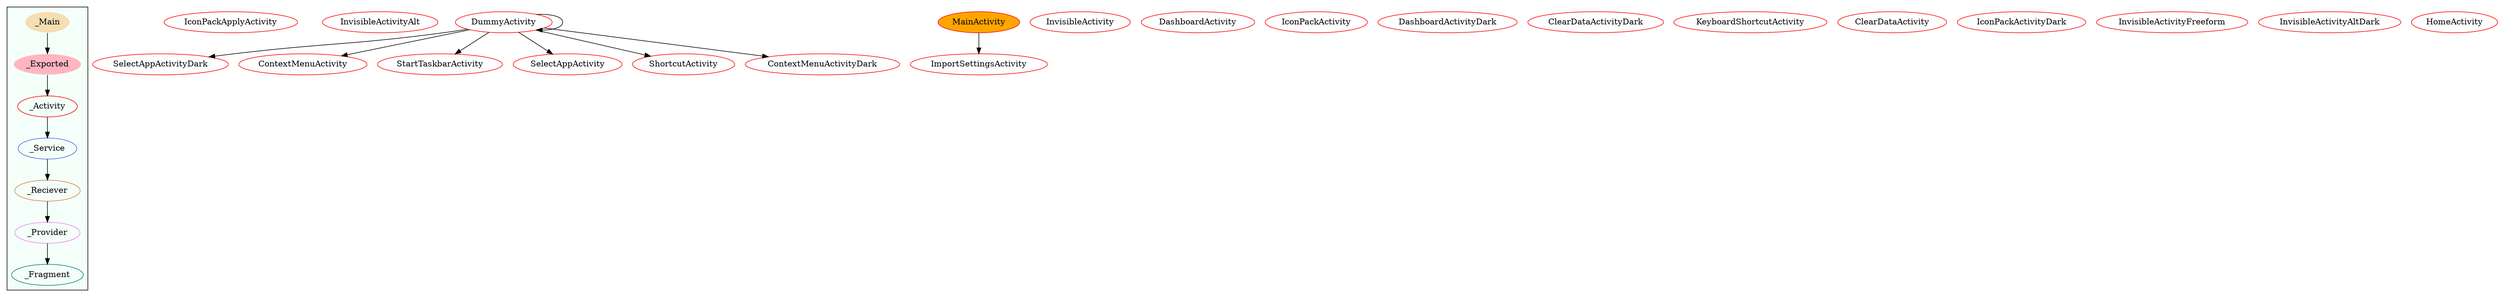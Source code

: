digraph G {
subgraph cluster_legend{ 
bgcolor=mintcream;
_Activity[color = red];
_Service[color = royalblue];
_Provider[color = violet];
_Reciever[color = peru];
_Fragment[color = teal];
_Main[style=filled, fillcolor=wheat, color = mintcream];
_Exported[style=filled, fillcolor=lightpink, color = mintcream];
_Main -> _Exported -> _Activity -> _Service -> _Reciever -> _Provider -> _Fragment; 
}
IconPackApplyActivity[color = red];
InvisibleActivityAlt[color = red];
SelectAppActivityDark[color = red];
ContextMenuActivity[color = red];
MainActivity[style=filled, fillcolor=orange, color = red];
InvisibleActivity[color = red];
StartTaskbarActivity[color = red];
SelectAppActivity[color = red];
DashboardActivity[color = red];
IconPackActivity[color = red];
DashboardActivityDark[color = red];
ClearDataActivityDark[color = red];
KeyboardShortcutActivity[color = red];
ClearDataActivity[color = red];
IconPackActivityDark[color = red];
ShortcutActivity[color = red];
InvisibleActivityFreeform[color = red];
DummyActivity[color = red];
ContextMenuActivityDark[color = red];
InvisibleActivityAltDark[color = red];
ImportSettingsActivity[color = red];
HomeActivity[color = red];

 MainActivity -> ImportSettingsActivity
 DummyActivity -> ContextMenuActivity
 DummyActivity -> SelectAppActivity
 DummyActivity -> ContextMenuActivityDark
 DummyActivity -> DummyActivity
 DummyActivity -> StartTaskbarActivity
 DummyActivity -> SelectAppActivityDark
 DummyActivity -> ShortcutActivity
}